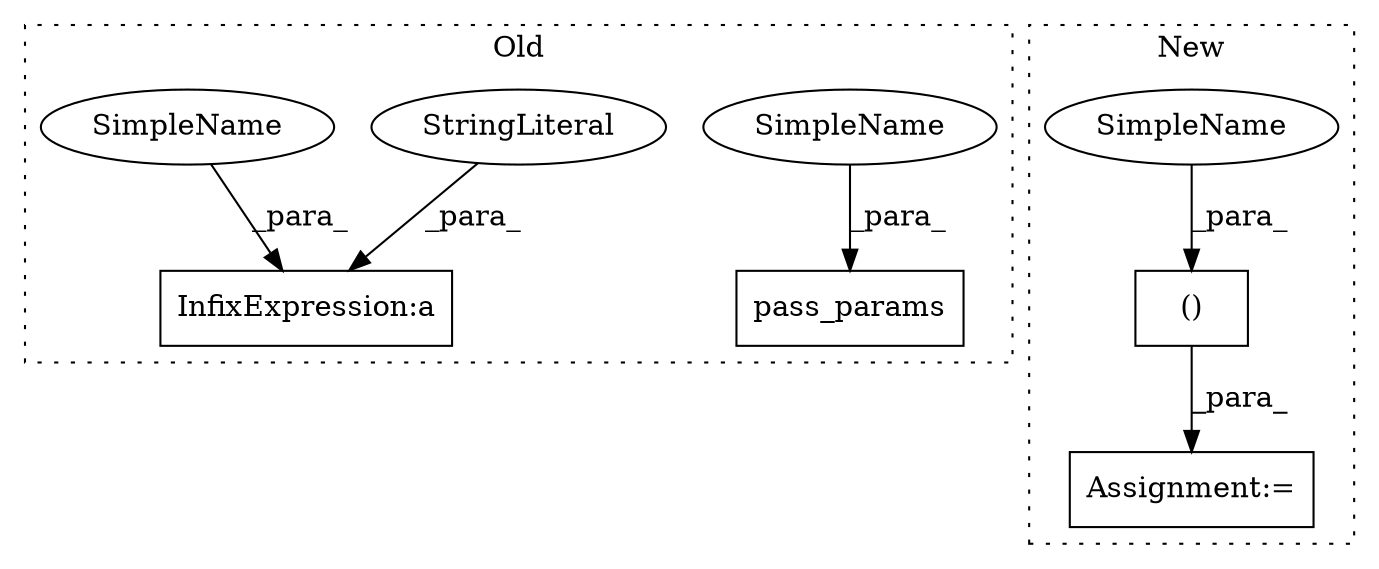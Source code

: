 digraph G {
subgraph cluster0 {
1 [label="pass_params" a="32" s="2309,2422" l="12,1" shape="box"];
4 [label="InfixExpression:a" a="27" s="2448" l="3" shape="box"];
5 [label="StringLiteral" a="45" s="2451" l="5" shape="ellipse"];
6 [label="SimpleName" a="42" s="2321" l="8" shape="ellipse"];
7 [label="SimpleName" a="42" s="2440" l="8" shape="ellipse"];
label = "Old";
style="dotted";
}
subgraph cluster1 {
2 [label="()" a="106" s="2355" l="197" shape="box"];
3 [label="Assignment:=" a="7" s="2349" l="6" shape="box"];
8 [label="SimpleName" a="42" s="2355" l="8" shape="ellipse"];
label = "New";
style="dotted";
}
2 -> 3 [label="_para_"];
5 -> 4 [label="_para_"];
6 -> 1 [label="_para_"];
7 -> 4 [label="_para_"];
8 -> 2 [label="_para_"];
}